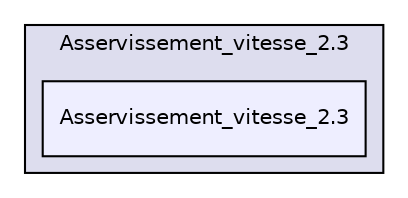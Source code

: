 digraph "Module Moteur/Software/Asservissement/Asservissement/Asservissement_vitesse_2.3/Asservissement_vitesse_2.3" {
  compound=true
  node [ fontsize="10", fontname="Helvetica"];
  edge [ labelfontsize="10", labelfontname="Helvetica"];
  subgraph clusterdir_69eed6df416581da6d68adc0791dec93 {
    graph [ bgcolor="#ddddee", pencolor="black", label="Asservissement_vitesse_2.3" fontname="Helvetica", fontsize="10", URL="dir_69eed6df416581da6d68adc0791dec93.html"]
  dir_a04a9bdb80c5c9ee5cfca4f03bfaacdc [shape=box, label="Asservissement_vitesse_2.3", style="filled", fillcolor="#eeeeff", pencolor="black", URL="dir_a04a9bdb80c5c9ee5cfca4f03bfaacdc.html"];
  }
}
